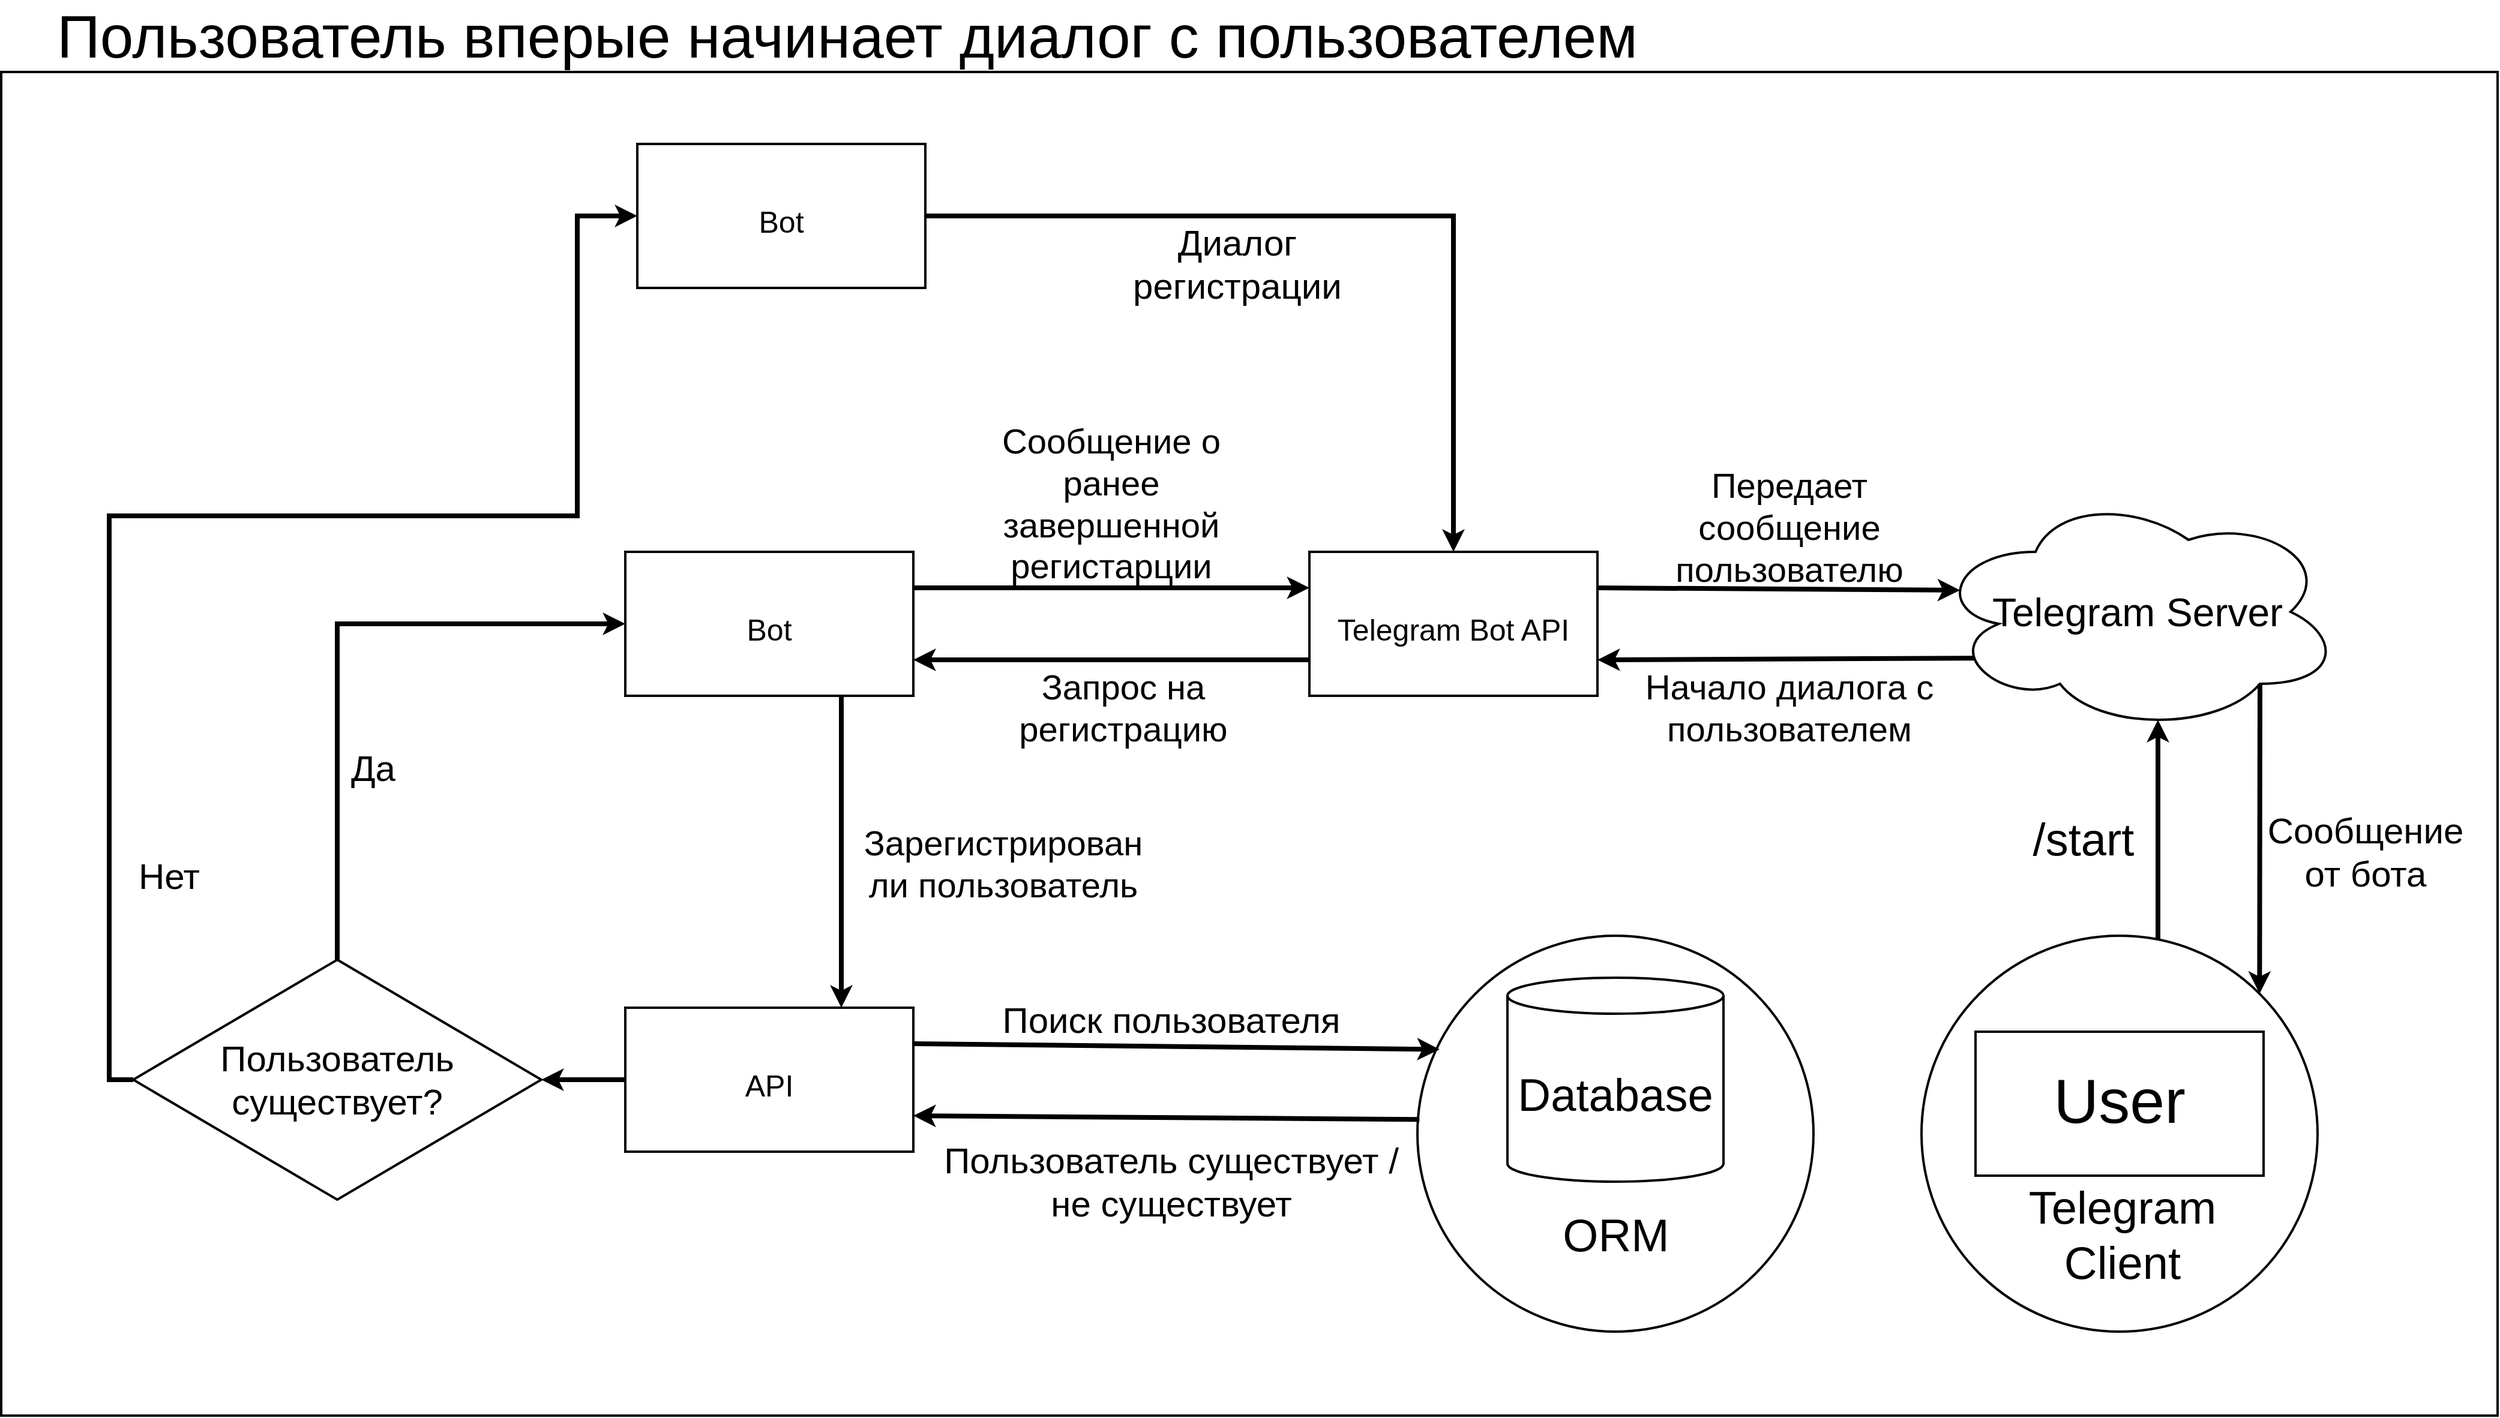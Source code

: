 <mxfile version="14.9.6" type="device"><diagram id="M_09BHLO6vLs_guvyPY0" name="Page-1"><mxGraphModel dx="4095" dy="2140" grid="1" gridSize="10" guides="1" tooltips="1" connect="1" arrows="1" fold="1" page="1" pageScale="1" pageWidth="850" pageHeight="1100" math="0" shadow="0"><root><mxCell id="0"/><mxCell id="1" parent="0"/><mxCell id="d3WiGP2hNxmTeph3ybCU-84" value="" style="rounded=0;whiteSpace=wrap;html=1;fontSize=52;strokeWidth=2;verticalAlign=bottom;" parent="1" vertex="1"><mxGeometry x="50" y="660" width="2080" height="1120" as="geometry"/></mxCell><mxCell id="d3WiGP2hNxmTeph3ybCU-34" value="&lt;font style=&quot;font-size: 25px&quot;&gt;Bot&lt;/font&gt;" style="rounded=0;whiteSpace=wrap;html=1;fontSize=47;strokeWidth=2;verticalAlign=middle;spacingBottom=4;" parent="1" vertex="1"><mxGeometry x="570" y="1060" width="240" height="120" as="geometry"/></mxCell><mxCell id="d3WiGP2hNxmTeph3ybCU-35" value="&lt;span style=&quot;font-size: 25px&quot;&gt;Telegram Bot API&lt;/span&gt;" style="rounded=0;whiteSpace=wrap;html=1;fontSize=47;strokeWidth=2;verticalAlign=middle;spacingBottom=4;" parent="1" vertex="1"><mxGeometry x="1140" y="1060" width="240" height="120" as="geometry"/></mxCell><mxCell id="d3WiGP2hNxmTeph3ybCU-36" value="Telegram Server" style="ellipse;shape=cloud;whiteSpace=wrap;html=1;fontSize=33;strokeWidth=2;verticalAlign=middle;" parent="1" vertex="1"><mxGeometry x="1660" y="1010" width="340" height="200" as="geometry"/></mxCell><mxCell id="d3WiGP2hNxmTeph3ybCU-37" value="" style="endArrow=classic;html=1;fontSize=33;strokeWidth=4;exitX=1;exitY=0.25;exitDx=0;exitDy=0;entryX=0;entryY=0.25;entryDx=0;entryDy=0;" parent="1" source="d3WiGP2hNxmTeph3ybCU-34" target="d3WiGP2hNxmTeph3ybCU-35" edge="1"><mxGeometry width="50" height="50" relative="1" as="geometry"><mxPoint x="1740" y="1050" as="sourcePoint"/><mxPoint x="1790" y="1000" as="targetPoint"/></mxGeometry></mxCell><mxCell id="d3WiGP2hNxmTeph3ybCU-38" value="Сообщение о ранее завершенной регистарции" style="text;html=1;strokeColor=none;fillColor=none;align=center;verticalAlign=middle;whiteSpace=wrap;rounded=0;fontSize=29;" parent="1" vertex="1"><mxGeometry x="840" y="1000" width="270" height="40" as="geometry"/></mxCell><mxCell id="d3WiGP2hNxmTeph3ybCU-39" value="" style="endArrow=classic;html=1;fontSize=29;strokeWidth=4;exitX=1;exitY=0.25;exitDx=0;exitDy=0;entryX=0.065;entryY=0.41;entryDx=0;entryDy=0;entryPerimeter=0;" parent="1" source="d3WiGP2hNxmTeph3ybCU-35" target="d3WiGP2hNxmTeph3ybCU-36" edge="1"><mxGeometry width="50" height="50" relative="1" as="geometry"><mxPoint x="1440" y="1140" as="sourcePoint"/><mxPoint x="1680" y="1092" as="targetPoint"/></mxGeometry></mxCell><mxCell id="d3WiGP2hNxmTeph3ybCU-41" value="" style="endArrow=classic;html=1;fontSize=29;strokeWidth=4;exitX=0.1;exitY=0.693;exitDx=0;exitDy=0;exitPerimeter=0;" parent="1" source="d3WiGP2hNxmTeph3ybCU-36" edge="1"><mxGeometry width="50" height="50" relative="1" as="geometry"><mxPoint x="1500" y="1170" as="sourcePoint"/><mxPoint x="1380" y="1150.0" as="targetPoint"/></mxGeometry></mxCell><mxCell id="d3WiGP2hNxmTeph3ybCU-42" value="Начало диалога с пользователем" style="text;html=1;strokeColor=none;fillColor=none;align=center;verticalAlign=middle;whiteSpace=wrap;rounded=0;fontSize=29;" parent="1" vertex="1"><mxGeometry x="1385" y="1175" width="310" height="30" as="geometry"/></mxCell><mxCell id="d3WiGP2hNxmTeph3ybCU-43" value="" style="endArrow=classic;html=1;fontSize=29;strokeWidth=4;entryX=1;entryY=0.75;entryDx=0;entryDy=0;exitX=0;exitY=0.75;exitDx=0;exitDy=0;" parent="1" source="d3WiGP2hNxmTeph3ybCU-35" target="d3WiGP2hNxmTeph3ybCU-34" edge="1"><mxGeometry width="50" height="50" relative="1" as="geometry"><mxPoint x="990" y="1260" as="sourcePoint"/><mxPoint x="1040" y="1210" as="targetPoint"/></mxGeometry></mxCell><mxCell id="d3WiGP2hNxmTeph3ybCU-44" value="Запрос на регистрацию" style="text;html=1;strokeColor=none;fillColor=none;align=center;verticalAlign=middle;whiteSpace=wrap;rounded=0;fontSize=29;" parent="1" vertex="1"><mxGeometry x="860" y="1180" width="250" height="20" as="geometry"/></mxCell><mxCell id="d3WiGP2hNxmTeph3ybCU-45" value="" style="ellipse;whiteSpace=wrap;html=1;fontSize=50;strokeWidth=2;verticalAlign=middle;" parent="1" vertex="1"><mxGeometry x="1650" y="1380" width="330" height="330" as="geometry"/></mxCell><mxCell id="d3WiGP2hNxmTeph3ybCU-46" value="&lt;font style=&quot;font-size: 52px;&quot;&gt;User&lt;/font&gt;" style="rounded=0;whiteSpace=wrap;html=1;fontSize=52;strokeWidth=2;verticalAlign=middle;spacingBottom=4;" parent="1" vertex="1"><mxGeometry x="1695" y="1460" width="240" height="120" as="geometry"/></mxCell><mxCell id="d3WiGP2hNxmTeph3ybCU-47" value="Telegram Client" style="text;html=1;strokeColor=none;fillColor=none;align=center;verticalAlign=middle;whiteSpace=wrap;rounded=0;fontSize=38;" parent="1" vertex="1"><mxGeometry x="1700" y="1600" width="235" height="60" as="geometry"/></mxCell><mxCell id="d3WiGP2hNxmTeph3ybCU-50" value="" style="endArrow=classic;html=1;fontSize=29;strokeWidth=4;exitX=0.8;exitY=0.8;exitDx=0;exitDy=0;exitPerimeter=0;entryX=1;entryY=0;entryDx=0;entryDy=0;" parent="1" source="d3WiGP2hNxmTeph3ybCU-36" target="d3WiGP2hNxmTeph3ybCU-45" edge="1"><mxGeometry width="50" height="50" relative="1" as="geometry"><mxPoint x="1704.0" y="1158.6" as="sourcePoint"/><mxPoint x="1900" y="1300" as="targetPoint"/></mxGeometry></mxCell><mxCell id="d3WiGP2hNxmTeph3ybCU-51" value="/start" style="text;html=1;strokeColor=none;fillColor=none;align=center;verticalAlign=middle;whiteSpace=wrap;rounded=0;fontSize=38;" parent="1" vertex="1"><mxGeometry x="1730" y="1270" width="110" height="60" as="geometry"/></mxCell><mxCell id="d3WiGP2hNxmTeph3ybCU-69" value="" style="edgeStyle=orthogonalEdgeStyle;rounded=0;orthogonalLoop=1;jettySize=auto;html=1;fontSize=30;strokeWidth=4;" parent="1" source="d3WiGP2hNxmTeph3ybCU-54" target="d3WiGP2hNxmTeph3ybCU-66" edge="1"><mxGeometry relative="1" as="geometry"/></mxCell><mxCell id="d3WiGP2hNxmTeph3ybCU-54" value="&lt;span style=&quot;font-size: 25px&quot;&gt;API&lt;/span&gt;" style="rounded=0;whiteSpace=wrap;html=1;fontSize=47;strokeWidth=2;verticalAlign=middle;spacingBottom=4;" parent="1" vertex="1"><mxGeometry x="570" y="1440" width="240" height="120" as="geometry"/></mxCell><mxCell id="d3WiGP2hNxmTeph3ybCU-55" value="" style="endArrow=classic;html=1;fontSize=38;strokeWidth=4;exitX=0.75;exitY=1;exitDx=0;exitDy=0;entryX=0.75;entryY=0;entryDx=0;entryDy=0;" parent="1" source="d3WiGP2hNxmTeph3ybCU-34" target="d3WiGP2hNxmTeph3ybCU-54" edge="1"><mxGeometry width="50" height="50" relative="1" as="geometry"><mxPoint x="990" y="1290" as="sourcePoint"/><mxPoint x="1040" y="1240" as="targetPoint"/></mxGeometry></mxCell><mxCell id="d3WiGP2hNxmTeph3ybCU-57" value="Зарегистрирован ли пользователь" style="text;html=1;strokeColor=none;fillColor=none;align=center;verticalAlign=middle;whiteSpace=wrap;rounded=0;fontSize=29;" parent="1" vertex="1"><mxGeometry x="760" y="1310" width="250" height="20" as="geometry"/></mxCell><mxCell id="d3WiGP2hNxmTeph3ybCU-59" value="" style="ellipse;whiteSpace=wrap;html=1;fontSize=50;strokeWidth=2;verticalAlign=middle;" parent="1" vertex="1"><mxGeometry x="1230" y="1380" width="330" height="330" as="geometry"/></mxCell><mxCell id="d3WiGP2hNxmTeph3ybCU-60" value="Database" style="shape=cylinder3;whiteSpace=wrap;html=1;boundedLbl=1;backgroundOutline=1;size=15;fontSize=38;strokeWidth=2;verticalAlign=middle;" parent="1" vertex="1"><mxGeometry x="1305" y="1415" width="180" height="170" as="geometry"/></mxCell><mxCell id="d3WiGP2hNxmTeph3ybCU-61" value="ORM" style="text;html=1;strokeColor=none;fillColor=none;align=center;verticalAlign=middle;whiteSpace=wrap;rounded=0;fontSize=38;" parent="1" vertex="1"><mxGeometry x="1277.5" y="1600" width="235" height="60" as="geometry"/></mxCell><mxCell id="d3WiGP2hNxmTeph3ybCU-62" value="" style="endArrow=classic;html=1;fontSize=38;strokeWidth=4;exitX=1;exitY=0.25;exitDx=0;exitDy=0;entryX=0.056;entryY=0.287;entryDx=0;entryDy=0;entryPerimeter=0;" parent="1" source="d3WiGP2hNxmTeph3ybCU-54" target="d3WiGP2hNxmTeph3ybCU-59" edge="1"><mxGeometry width="50" height="50" relative="1" as="geometry"><mxPoint x="980" y="1280" as="sourcePoint"/><mxPoint x="1030" y="1230" as="targetPoint"/></mxGeometry></mxCell><mxCell id="d3WiGP2hNxmTeph3ybCU-63" value="Поиск пользователя" style="text;html=1;strokeColor=none;fillColor=none;align=center;verticalAlign=middle;whiteSpace=wrap;rounded=0;fontSize=30;" parent="1" vertex="1"><mxGeometry x="840" y="1440" width="370" height="20" as="geometry"/></mxCell><mxCell id="d3WiGP2hNxmTeph3ybCU-64" value="" style="endArrow=classic;html=1;fontSize=38;strokeWidth=4;exitX=0.005;exitY=0.464;exitDx=0;exitDy=0;entryX=1;entryY=0.75;entryDx=0;entryDy=0;exitPerimeter=0;" parent="1" source="d3WiGP2hNxmTeph3ybCU-59" target="d3WiGP2hNxmTeph3ybCU-54" edge="1"><mxGeometry width="50" height="50" relative="1" as="geometry"><mxPoint x="815.76" y="1640" as="sourcePoint"/><mxPoint x="1254.24" y="1644.71" as="targetPoint"/></mxGeometry></mxCell><mxCell id="d3WiGP2hNxmTeph3ybCU-65" value="Пользователь существует / не существует" style="text;html=1;strokeColor=none;fillColor=none;align=center;verticalAlign=middle;whiteSpace=wrap;rounded=0;fontSize=30;" parent="1" vertex="1"><mxGeometry x="820" y="1490" width="410" height="190" as="geometry"/></mxCell><mxCell id="d3WiGP2hNxmTeph3ybCU-71" style="edgeStyle=orthogonalEdgeStyle;rounded=0;orthogonalLoop=1;jettySize=auto;html=1;exitX=0.5;exitY=0;exitDx=0;exitDy=0;entryX=0;entryY=0.5;entryDx=0;entryDy=0;fontSize=30;strokeWidth=4;" parent="1" source="d3WiGP2hNxmTeph3ybCU-66" target="d3WiGP2hNxmTeph3ybCU-34" edge="1"><mxGeometry relative="1" as="geometry"/></mxCell><mxCell id="d3WiGP2hNxmTeph3ybCU-80" style="edgeStyle=orthogonalEdgeStyle;rounded=0;orthogonalLoop=1;jettySize=auto;html=1;exitX=0;exitY=0.5;exitDx=0;exitDy=0;entryX=0;entryY=0.5;entryDx=0;entryDy=0;fontSize=30;strokeWidth=4;" parent="1" source="d3WiGP2hNxmTeph3ybCU-66" target="d3WiGP2hNxmTeph3ybCU-77" edge="1"><mxGeometry relative="1" as="geometry"><Array as="points"><mxPoint x="140" y="1500"/><mxPoint x="140" y="1030"/><mxPoint x="530" y="1030"/><mxPoint x="530" y="780"/></Array></mxGeometry></mxCell><mxCell id="d3WiGP2hNxmTeph3ybCU-66" value="Пользователь существует?" style="rhombus;whiteSpace=wrap;html=1;fontSize=30;strokeWidth=2;verticalAlign=middle;" parent="1" vertex="1"><mxGeometry x="160" y="1400" width="340" height="200" as="geometry"/></mxCell><mxCell id="d3WiGP2hNxmTeph3ybCU-72" value="Да" style="text;html=1;strokeColor=none;fillColor=none;align=center;verticalAlign=middle;whiteSpace=wrap;rounded=0;fontSize=30;" parent="1" vertex="1"><mxGeometry x="340" y="1230" width="40" height="20" as="geometry"/></mxCell><mxCell id="d3WiGP2hNxmTeph3ybCU-74" value="Передает сообщение пользователю" style="text;html=1;strokeColor=none;fillColor=none;align=center;verticalAlign=middle;whiteSpace=wrap;rounded=0;fontSize=29;" parent="1" vertex="1"><mxGeometry x="1405" y="1020" width="270" height="40" as="geometry"/></mxCell><mxCell id="d3WiGP2hNxmTeph3ybCU-75" value="" style="endArrow=classic;html=1;fontSize=30;strokeWidth=4;entryX=0.55;entryY=0.95;entryDx=0;entryDy=0;entryPerimeter=0;" parent="1" target="d3WiGP2hNxmTeph3ybCU-36" edge="1"><mxGeometry width="50" height="50" relative="1" as="geometry"><mxPoint x="1847" y="1383" as="sourcePoint"/><mxPoint x="1890" y="1300" as="targetPoint"/></mxGeometry></mxCell><mxCell id="d3WiGP2hNxmTeph3ybCU-76" value="Сообщение от бота" style="text;html=1;strokeColor=none;fillColor=none;align=center;verticalAlign=middle;whiteSpace=wrap;rounded=0;fontSize=30;" parent="1" vertex="1"><mxGeometry x="1980" y="1290" width="80" height="40" as="geometry"/></mxCell><mxCell id="d3WiGP2hNxmTeph3ybCU-78" style="edgeStyle=orthogonalEdgeStyle;rounded=0;orthogonalLoop=1;jettySize=auto;html=1;exitX=1;exitY=0.5;exitDx=0;exitDy=0;fontSize=30;strokeWidth=4;" parent="1" source="d3WiGP2hNxmTeph3ybCU-77" target="d3WiGP2hNxmTeph3ybCU-35" edge="1"><mxGeometry relative="1" as="geometry"/></mxCell><mxCell id="d3WiGP2hNxmTeph3ybCU-77" value="&lt;font style=&quot;font-size: 25px&quot;&gt;Bot&lt;/font&gt;" style="rounded=0;whiteSpace=wrap;html=1;fontSize=47;strokeWidth=2;verticalAlign=middle;spacingBottom=4;" parent="1" vertex="1"><mxGeometry x="580" y="720" width="240" height="120" as="geometry"/></mxCell><mxCell id="d3WiGP2hNxmTeph3ybCU-79" value="Диалог регистрации" style="text;html=1;strokeColor=none;fillColor=none;align=center;verticalAlign=middle;whiteSpace=wrap;rounded=0;fontSize=30;" parent="1" vertex="1"><mxGeometry x="970" y="770" width="220" height="100" as="geometry"/></mxCell><mxCell id="d3WiGP2hNxmTeph3ybCU-81" value="Нет" style="text;html=1;strokeColor=none;fillColor=none;align=center;verticalAlign=middle;whiteSpace=wrap;rounded=0;fontSize=30;" parent="1" vertex="1"><mxGeometry x="170" y="1320" width="40" height="20" as="geometry"/></mxCell><mxCell id="d3WiGP2hNxmTeph3ybCU-85" value="Пользователь вперые начинает диалог с пользователем" style="text;html=1;strokeColor=none;fillColor=none;align=center;verticalAlign=middle;whiteSpace=wrap;rounded=0;fontSize=50;" parent="1" vertex="1"><mxGeometry x="50" y="600" width="1410" height="60" as="geometry"/></mxCell></root></mxGraphModel></diagram></mxfile>